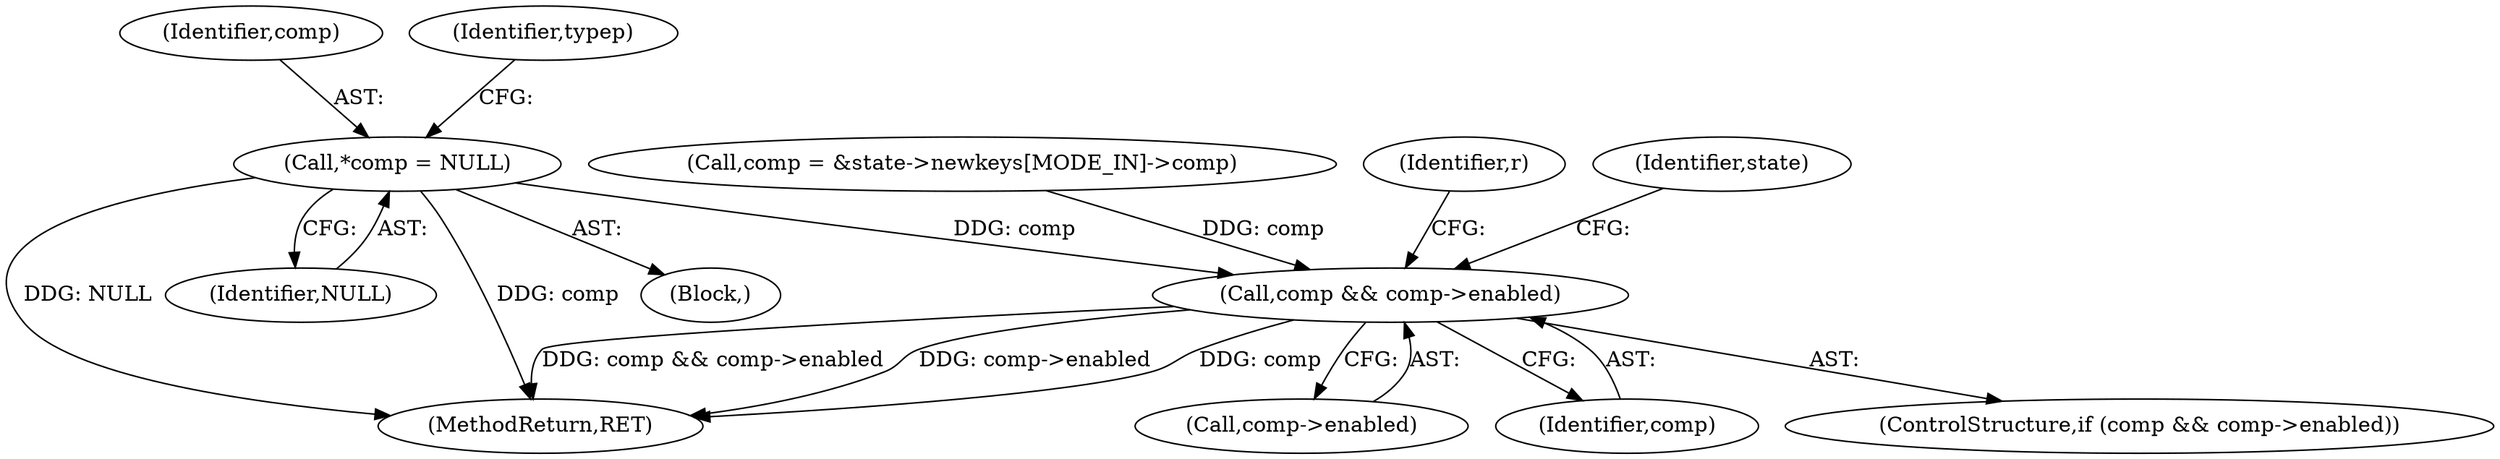 digraph "0_mindrot_28652bca29046f62c7045e933e6b931de1d16737_0@pointer" {
"1000147" [label="(Call,*comp = NULL)"];
"1000844" [label="(Call,comp && comp->enabled)"];
"1000148" [label="(Identifier,comp)"];
"1000118" [label="(Block,)"];
"1000852" [label="(Identifier,state)"];
"1000846" [label="(Call,comp->enabled)"];
"1000843" [label="(ControlStructure,if (comp && comp->enabled))"];
"1000147" [label="(Call,*comp = NULL)"];
"1000190" [label="(Call,comp = &state->newkeys[MODE_IN]->comp)"];
"1000844" [label="(Call,comp && comp->enabled)"];
"1001000" [label="(MethodReturn,RET)"];
"1000895" [label="(Identifier,r)"];
"1000845" [label="(Identifier,comp)"];
"1000149" [label="(Identifier,NULL)"];
"1000153" [label="(Identifier,typep)"];
"1000147" -> "1000118"  [label="AST: "];
"1000147" -> "1000149"  [label="CFG: "];
"1000148" -> "1000147"  [label="AST: "];
"1000149" -> "1000147"  [label="AST: "];
"1000153" -> "1000147"  [label="CFG: "];
"1000147" -> "1001000"  [label="DDG: comp"];
"1000147" -> "1001000"  [label="DDG: NULL"];
"1000147" -> "1000844"  [label="DDG: comp"];
"1000844" -> "1000843"  [label="AST: "];
"1000844" -> "1000845"  [label="CFG: "];
"1000844" -> "1000846"  [label="CFG: "];
"1000845" -> "1000844"  [label="AST: "];
"1000846" -> "1000844"  [label="AST: "];
"1000852" -> "1000844"  [label="CFG: "];
"1000895" -> "1000844"  [label="CFG: "];
"1000844" -> "1001000"  [label="DDG: comp && comp->enabled"];
"1000844" -> "1001000"  [label="DDG: comp->enabled"];
"1000844" -> "1001000"  [label="DDG: comp"];
"1000190" -> "1000844"  [label="DDG: comp"];
}
